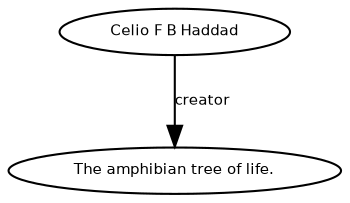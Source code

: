 digraph G {
size="3,3";
node [fontsize=7, fontname="Helvetica"];
edge [fontsize=7, fontname="Helvetica"];
node0 [label="Celio F B Haddad", width=0.27433100247,height=0.27433100247];
node1 [label="The amphibian tree of life.", width=0.27433100247,height=0.27433100247];
node0 -> node1 [label="creator"];
}

